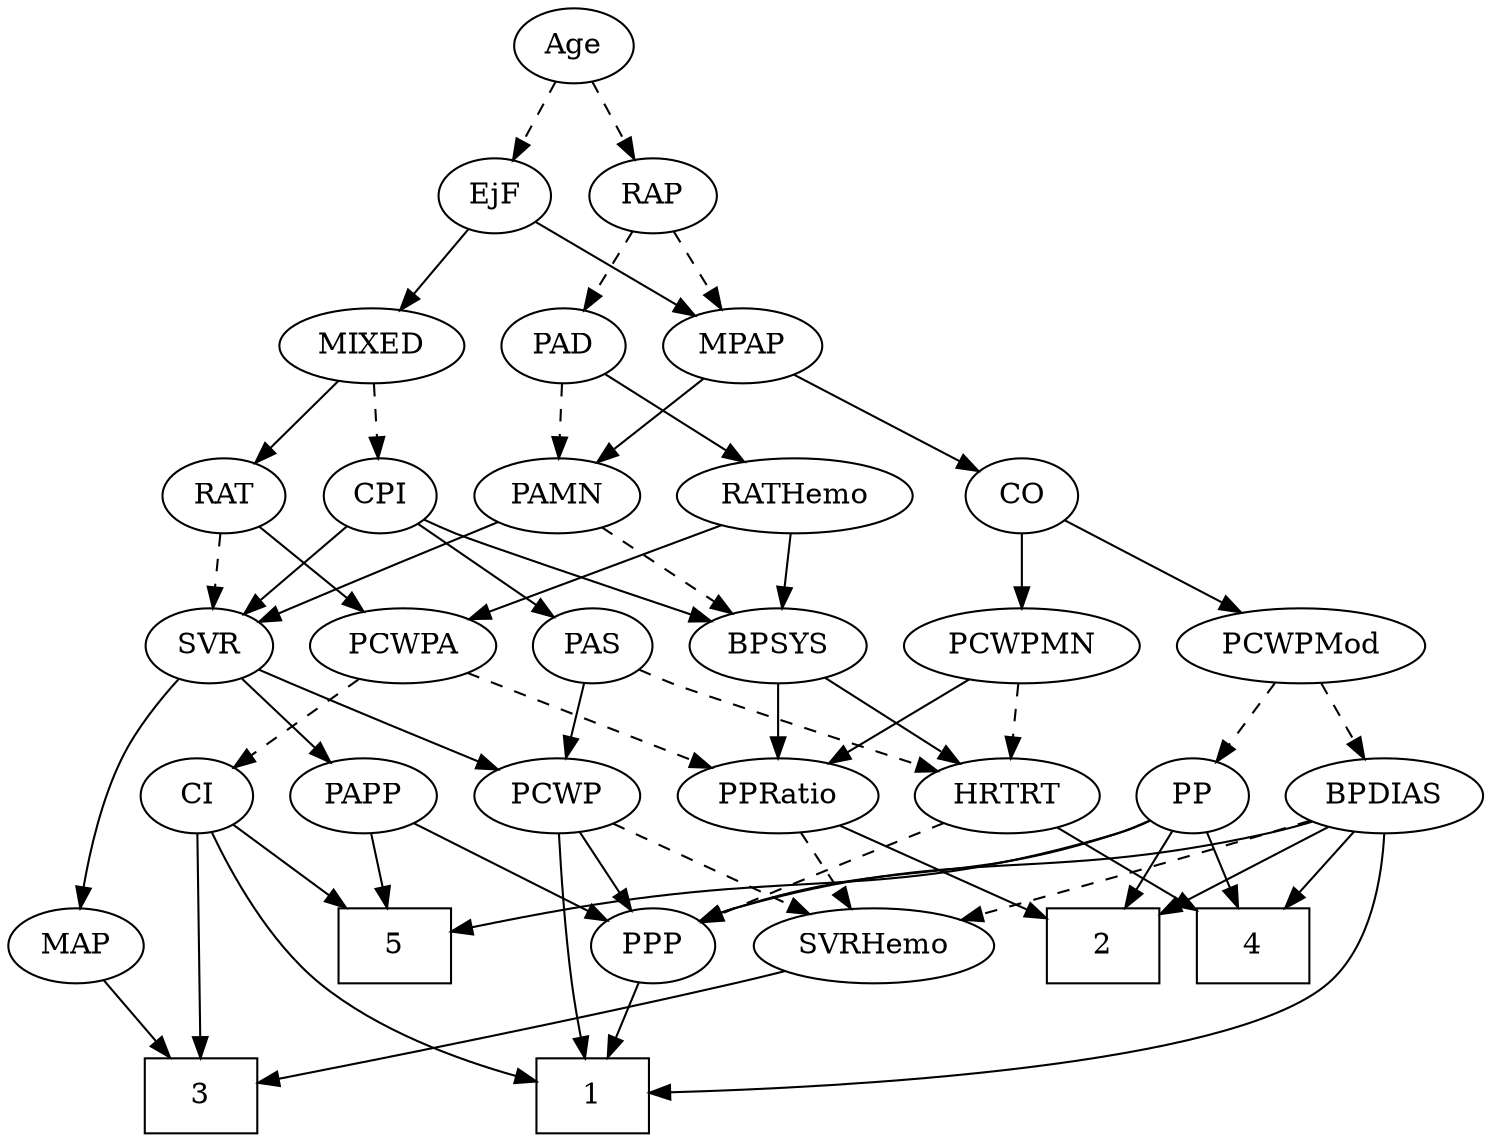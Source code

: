 strict digraph {
	graph [bb="0,0,654.79,540"];
	node [label="\N"];
	1	[height=0.5,
		pos="266.55,18",
		shape=box,
		width=0.75];
	2	[height=0.5,
		pos="485.55,90",
		shape=box,
		width=0.75];
	3	[height=0.5,
		pos="89.547,18",
		shape=box,
		width=0.75];
	4	[height=0.5,
		pos="557.55,90",
		shape=box,
		width=0.75];
	5	[height=0.5,
		pos="182.55,90",
		shape=box,
		width=0.75];
	Age	[height=0.5,
		pos="252.55,522",
		width=0.75];
	EjF	[height=0.5,
		pos="216.55,450",
		width=0.75];
	Age -> EjF	[pos="e,224.85,467.15 244.2,504.76 239.84,496.28 234.4,485.71 229.51,476.2",
		style=dashed];
	RAP	[height=0.5,
		pos="289.55,450",
		width=0.77632];
	Age -> RAP	[pos="e,281.01,467.15 261.13,504.76 265.61,496.28 271.2,485.71 276.23,476.2",
		style=dashed];
	MIXED	[height=0.5,
		pos="161.55,378",
		width=1.1193];
	EjF -> MIXED	[pos="e,174.22,395.13 204.61,433.81 197.6,424.89 188.58,413.41 180.61,403.26",
		style=solid];
	MPAP	[height=0.5,
		pos="330.55,378",
		width=0.97491];
	EjF -> MPAP	[pos="e,308.78,392.37 235.89,437.13 253.48,426.32 279.75,410.19 300.15,397.66",
		style=solid];
	RAP -> MPAP	[pos="e,320.8,395.63 299.06,432.76 304,424.32 310.16,413.8 315.72,404.31",
		style=dashed];
	PAD	[height=0.5,
		pos="248.55,378",
		width=0.79437];
	RAP -> PAD	[pos="e,258,395.15 280.04,432.76 275.02,424.19 268.75,413.49 263.13,403.9",
		style=dashed];
	CPI	[height=0.5,
		pos="164.55,306",
		width=0.75];
	MIXED -> CPI	[pos="e,163.81,324.1 162.29,359.7 162.62,351.98 163.02,342.71 163.39,334.11",
		style=dashed];
	RAT	[height=0.5,
		pos="92.547,306",
		width=0.75827];
	MIXED -> RAT	[pos="e,106.73,321.39 145.89,361.12 136.42,351.51 124.22,339.13 113.87,328.63",
		style=solid];
	CO	[height=0.5,
		pos="449.55,306",
		width=0.75];
	MPAP -> CO	[pos="e,429.93,318.54 352.65,364 371.97,352.63 400.14,336.06 421.13,323.71",
		style=solid];
	PAMN	[height=0.5,
		pos="245.55,306",
		width=1.011];
	MPAP -> PAMN	[pos="e,263.55,321.82 312.52,362.15 300.58,352.32 284.72,339.26 271.43,328.32",
		style=solid];
	BPSYS	[height=0.5,
		pos="343.55,234",
		width=1.0471];
	PPRatio	[height=0.5,
		pos="343.55,162",
		width=1.1013];
	BPSYS -> PPRatio	[pos="e,343.55,180.1 343.55,215.7 343.55,207.98 343.55,198.71 343.55,190.11",
		style=solid];
	HRTRT	[height=0.5,
		pos="440.55,162",
		width=1.1013];
	BPSYS -> HRTRT	[pos="e,420.14,177.73 363.65,218.5 377.6,208.43 396.39,194.86 411.91,183.67",
		style=solid];
	PAD -> PAMN	[pos="e,246.28,324.1 247.81,359.7 247.48,351.98 247.08,342.71 246.71,334.11",
		style=dashed];
	RATHemo	[height=0.5,
		pos="349.55,306",
		width=1.3721];
	PAD -> RATHemo	[pos="e,327.62,322.19 267.07,364.16 281.62,354.08 302.18,339.83 319.14,328.08",
		style=solid];
	PCWPMod	[height=0.5,
		pos="569.55,234",
		width=1.4443];
	CO -> PCWPMod	[pos="e,544.27,249.74 469.36,293.44 487.3,282.98 514.11,267.34 535.49,254.87",
		style=solid];
	PCWPMN	[height=0.5,
		pos="449.55,234",
		width=1.3902];
	CO -> PCWPMN	[pos="e,449.55,252.1 449.55,287.7 449.55,279.98 449.55,270.71 449.55,262.11",
		style=solid];
	PAS	[height=0.5,
		pos="260.55,234",
		width=0.75];
	PCWP	[height=0.5,
		pos="250.55,162",
		width=0.97491];
	PAS -> PCWP	[pos="e,253.02,180.28 258.13,216.05 257.03,208.35 255.69,199.03 254.46,190.36",
		style=solid];
	PAS -> HRTRT	[pos="e,410.41,173.74 281.73,222.62 286.56,220.35 291.7,218.03 296.55,216 315.75,207.95 365.18,189.97 400.78,177.19",
		style=dashed];
	PAMN -> BPSYS	[pos="e,323.41,249.38 265.38,290.83 279.63,280.65 299.06,266.78 314.98,255.41",
		style=dashed];
	SVR	[height=0.5,
		pos="85.547,234",
		width=0.77632];
	PAMN -> SVR	[pos="e,107.81,245.33 218.59,293.6 193.62,282.99 155.47,266.66 122.55,252 120.76,251.2 118.92,250.38 117.06,249.54",
		style=solid];
	RATHemo -> BPSYS	[pos="e,345.01,252.1 348.06,287.7 347.4,279.98 346.61,270.71 345.87,262.11",
		style=solid];
	PCWPA	[height=0.5,
		pos="173.55,234",
		width=1.1555];
	RATHemo -> PCWPA	[pos="e,203.28,246.83 317.27,292.16 287.77,280.43 244.08,263.05 212.62,250.54",
		style=solid];
	CPI -> BPSYS	[pos="e,314.51,245.61 185.73,294.63 190.56,292.36 195.71,290.04 200.55,288 210.53,283.8 266.18,263.32 305.03,249.08",
		style=solid];
	CPI -> PAS	[pos="e,243.05,247.76 182.16,292.16 196.91,281.41 218.16,265.91 234.82,253.76",
		style=solid];
	CPI -> SVR	[pos="e,101.39,249.04 148.94,291.17 137.54,281.07 121.9,267.21 109,255.79",
		style=solid];
	RAT -> SVR	[pos="e,87.258,252.1 90.817,287.7 90.046,279.98 89.119,270.71 88.259,262.11",
		style=dashed];
	RAT -> PCWPA	[pos="e,155.6,250.51 108.55,291.17 119.78,281.47 135.02,268.29 147.93,257.14",
		style=solid];
	MAP	[height=0.5,
		pos="30.547,90",
		width=0.84854];
	SVR -> MAP	[pos="e,33.152,108.24 74.057,217.48 66.975,207.27 58.198,193.38 52.547,180 44.109,160.02 38.421,136.1 34.946,118.09",
		style=solid];
	SVR -> PCWP	[pos="e,223.45,173.87 107.79,222.61 112.64,220.4 117.75,218.09 122.55,216 153.23,202.6 188.4,188.1 214.1,177.66",
		style=solid];
	PAPP	[height=0.5,
		pos="165.55,162",
		width=0.88464];
	SVR -> PAPP	[pos="e,148.83,177.63 101.74,218.83 113.08,208.91 128.44,195.47 141.25,184.26",
		style=solid];
	BPDIAS	[height=0.5,
		pos="612.55,162",
		width=1.1735];
	PCWPMod -> BPDIAS	[pos="e,602.23,179.79 579.96,216.05 585.03,207.8 591.23,197.7 596.86,188.54",
		style=dashed];
	PP	[height=0.5,
		pos="525.55,162",
		width=0.75];
	PCWPMod -> PP	[pos="e,535.5,178.83 558.9,216.05 553.5,207.47 546.85,196.89 540.91,187.44",
		style=dashed];
	PCWPA -> PPRatio	[pos="e,315.27,174.64 202.77,220.97 231.21,209.26 274.57,191.4 305.64,178.61",
		style=dashed];
	CI	[height=0.5,
		pos="88.547,162",
		width=0.75];
	PCWPA -> CI	[pos="e,104.94,176.5 155.1,217.81 142.73,207.62 126.3,194.09 112.86,183.02",
		style=dashed];
	PCWPMN -> PPRatio	[pos="e,365.06,177.21 426.55,217.81 410.99,207.54 390.3,193.87 373.46,182.75",
		style=solid];
	PCWPMN -> HRTRT	[pos="e,442.75,180.1 447.32,215.7 446.33,207.98 445.14,198.71 444.03,190.11",
		style=dashed];
	SVRHemo	[height=0.5,
		pos="389.55,90",
		width=1.3902];
	SVRHemo -> 3	[pos="e,116.79,24.398 352.19,77.846 345.03,75.818 337.57,73.783 330.55,72 258.79,53.791 174.08,36.013 126.62,26.383",
		style=solid];
	BPDIAS -> 1	[pos="e,293.67,19.587 614.14,143.88 615,123.69 613.01,90.515 593.55,72 552.46,32.905 380.6,22.591 303.85,19.916",
		style=solid];
	BPDIAS -> 2	[pos="e,512.92,106.08 587.76,147.34 569.02,137.01 543.01,122.67 521.92,111.05",
		style=solid];
	BPDIAS -> 4	[pos="e,571,108.12 599.79,144.76 593.12,136.27 584.79,125.68 577.31,116.15",
		style=solid];
	BPDIAS -> SVRHemo	[pos="e,426.53,102.13 580.48,150.19 574.21,148.11 567.68,145.97 561.55,144 519.3,130.45 471.01,115.63 436.37,105.11",
		style=dashed];
	PPP	[height=0.5,
		pos="294.55,90",
		width=0.75];
	BPDIAS -> PPP	[pos="e,315.08,101.93 581.5,149.73 574.97,147.62 568.08,145.59 561.55,144 460.57,119.49 429.88,138.5 330.55,108 328.61,107.41 326.65,106.73 \
324.7,105.99",
		style=solid];
	MAP -> 3	[pos="e,74.83,36.461 43.641,73.465 50.855,64.906 59.989,54.069 68.206,44.32",
		style=solid];
	PP -> 2	[pos="e,495.33,108.12 516.27,144.76 511.56,136.53 505.73,126.32 500.41,117.02",
		style=solid];
	PP -> 4	[pos="e,549.57,108.45 533.13,144.41 536.77,136.45 541.22,126.72 545.32,117.76",
		style=solid];
	PP -> 5	[pos="e,209.9,97.572 505.01,150.07 500.06,147.78 494.7,145.58 489.55,144 390.22,113.5 360.64,127.35 258.55,108 245.89,105.6 232.12,102.63 \
219.82,99.848",
		style=solid];
	PP -> PPP	[pos="e,315.17,101.68 504.93,150.32 499.98,148.02 494.64,145.76 489.55,144 421.05,120.39 399.05,131.61 330.55,108 328.64,107.34 326.69,\
106.61 324.75,105.83",
		style=solid];
	PPP -> 1	[pos="e,273.53,36.447 287.91,72.411 284.73,64.454 280.84,54.722 277.25,45.756",
		style=solid];
	PPRatio -> 2	[pos="e,458.22,104.47 369.59,148.16 391.89,137.17 424.22,121.23 449.09,108.97",
		style=solid];
	PPRatio -> SVRHemo	[pos="e,378.4,107.96 354.45,144.41 359.92,136.08 366.68,125.8 372.8,116.49",
		style=dashed];
	PCWP -> 1	[pos="e,263.69,36.15 251.78,143.91 253.14,125.96 255.55,96.952 258.55,72 259.56,63.555 260.87,54.384 262.14,46.082",
		style=solid];
	PCWP -> SVRHemo	[pos="e,361.3,105.22 274.76,148.81 296.14,138.04 327.65,122.17 352.25,109.78",
		style=dashed];
	PCWP -> PPP	[pos="e,284.4,107.15 260.75,144.76 266.14,136.19 272.87,125.49 278.9,115.9",
		style=solid];
	CI -> 1	[pos="e,239.31,26.107 95.699,144.49 104.92,124.89 122.66,92.307 146.55,72 170.75,51.424 204.2,37.536 229.64,29.156",
		style=solid];
	CI -> 3	[pos="e,89.426,36.189 88.668,143.87 88.838,119.67 89.151,75.211 89.354,46.393",
		style=solid];
	CI -> 5	[pos="e,159.61,108.08 106.23,147.83 118.97,138.34 136.5,125.29 151.55,114.08",
		style=solid];
	PAPP -> 5	[pos="e,178.35,108.28 169.66,144.05 171.56,136.26 173.85,126.82 175.97,118.08",
		style=solid];
	PAPP -> PPP	[pos="e,274.36,101.96 187.72,148.97 209.22,137.3 241.94,119.55 265.51,106.76",
		style=solid];
	HRTRT -> 4	[pos="e,530.37,107.26 463.66,147.17 480.22,137.26 502.84,123.73 521.72,112.43",
		style=solid];
	HRTRT -> PPP	[pos="e,316.04,101.31 414.11,148.32 389.08,136.32 351.51,118.31 325.19,105.69",
		style=dashed];
}
